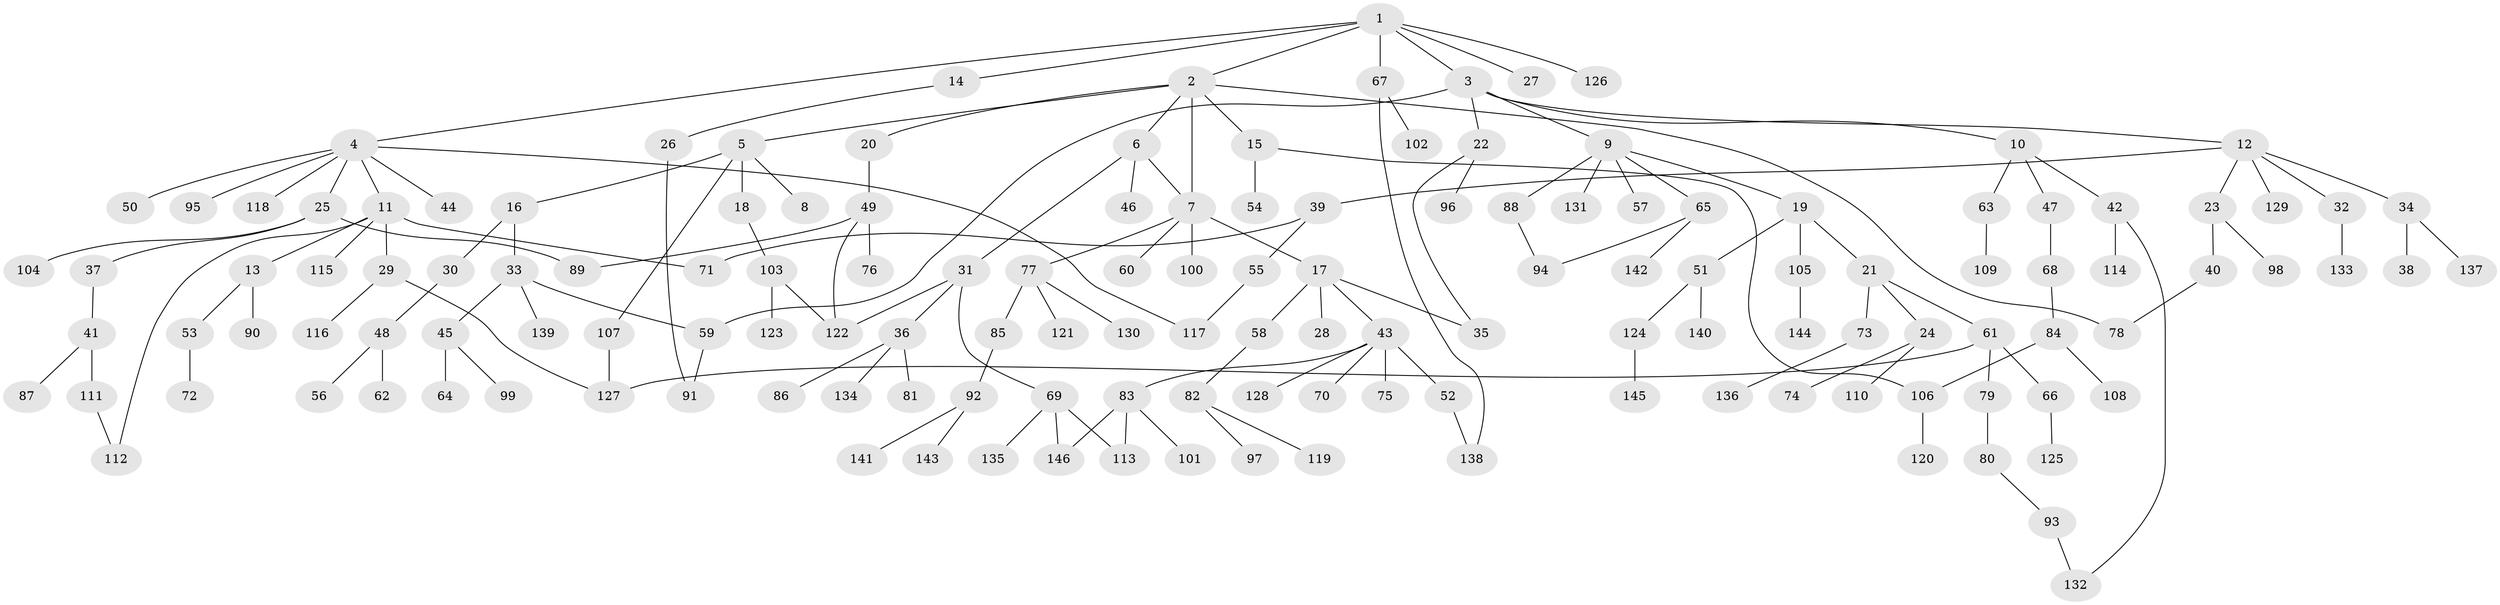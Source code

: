 // coarse degree distribution, {13: 0.009523809523809525, 10: 0.009523809523809525, 6: 0.009523809523809525, 5: 0.08571428571428572, 3: 0.14285714285714285, 1: 0.4095238095238095, 4: 0.05714285714285714, 2: 0.2761904761904762}
// Generated by graph-tools (version 1.1) at 2025/51/02/27/25 19:51:36]
// undirected, 146 vertices, 164 edges
graph export_dot {
graph [start="1"]
  node [color=gray90,style=filled];
  1;
  2;
  3;
  4;
  5;
  6;
  7;
  8;
  9;
  10;
  11;
  12;
  13;
  14;
  15;
  16;
  17;
  18;
  19;
  20;
  21;
  22;
  23;
  24;
  25;
  26;
  27;
  28;
  29;
  30;
  31;
  32;
  33;
  34;
  35;
  36;
  37;
  38;
  39;
  40;
  41;
  42;
  43;
  44;
  45;
  46;
  47;
  48;
  49;
  50;
  51;
  52;
  53;
  54;
  55;
  56;
  57;
  58;
  59;
  60;
  61;
  62;
  63;
  64;
  65;
  66;
  67;
  68;
  69;
  70;
  71;
  72;
  73;
  74;
  75;
  76;
  77;
  78;
  79;
  80;
  81;
  82;
  83;
  84;
  85;
  86;
  87;
  88;
  89;
  90;
  91;
  92;
  93;
  94;
  95;
  96;
  97;
  98;
  99;
  100;
  101;
  102;
  103;
  104;
  105;
  106;
  107;
  108;
  109;
  110;
  111;
  112;
  113;
  114;
  115;
  116;
  117;
  118;
  119;
  120;
  121;
  122;
  123;
  124;
  125;
  126;
  127;
  128;
  129;
  130;
  131;
  132;
  133;
  134;
  135;
  136;
  137;
  138;
  139;
  140;
  141;
  142;
  143;
  144;
  145;
  146;
  1 -- 2;
  1 -- 3;
  1 -- 4;
  1 -- 14;
  1 -- 27;
  1 -- 67;
  1 -- 126;
  2 -- 5;
  2 -- 6;
  2 -- 7;
  2 -- 15;
  2 -- 20;
  2 -- 78;
  3 -- 9;
  3 -- 10;
  3 -- 12;
  3 -- 22;
  3 -- 59;
  4 -- 11;
  4 -- 25;
  4 -- 44;
  4 -- 50;
  4 -- 95;
  4 -- 117;
  4 -- 118;
  5 -- 8;
  5 -- 16;
  5 -- 18;
  5 -- 107;
  6 -- 31;
  6 -- 46;
  6 -- 7;
  7 -- 17;
  7 -- 60;
  7 -- 77;
  7 -- 100;
  9 -- 19;
  9 -- 57;
  9 -- 65;
  9 -- 88;
  9 -- 131;
  10 -- 42;
  10 -- 47;
  10 -- 63;
  11 -- 13;
  11 -- 29;
  11 -- 71;
  11 -- 112;
  11 -- 115;
  12 -- 23;
  12 -- 32;
  12 -- 34;
  12 -- 39;
  12 -- 129;
  13 -- 53;
  13 -- 90;
  14 -- 26;
  15 -- 54;
  15 -- 106;
  16 -- 30;
  16 -- 33;
  17 -- 28;
  17 -- 43;
  17 -- 58;
  17 -- 35;
  18 -- 103;
  19 -- 21;
  19 -- 51;
  19 -- 105;
  20 -- 49;
  21 -- 24;
  21 -- 61;
  21 -- 73;
  22 -- 35;
  22 -- 96;
  23 -- 40;
  23 -- 98;
  24 -- 74;
  24 -- 110;
  25 -- 37;
  25 -- 89;
  25 -- 104;
  26 -- 91;
  29 -- 116;
  29 -- 127;
  30 -- 48;
  31 -- 36;
  31 -- 69;
  31 -- 122;
  32 -- 133;
  33 -- 45;
  33 -- 139;
  33 -- 59;
  34 -- 38;
  34 -- 137;
  36 -- 81;
  36 -- 86;
  36 -- 134;
  37 -- 41;
  39 -- 55;
  39 -- 71;
  40 -- 78;
  41 -- 87;
  41 -- 111;
  42 -- 114;
  42 -- 132;
  43 -- 52;
  43 -- 70;
  43 -- 75;
  43 -- 83;
  43 -- 128;
  45 -- 64;
  45 -- 99;
  47 -- 68;
  48 -- 56;
  48 -- 62;
  49 -- 76;
  49 -- 122;
  49 -- 89;
  51 -- 124;
  51 -- 140;
  52 -- 138;
  53 -- 72;
  55 -- 117;
  58 -- 82;
  59 -- 91;
  61 -- 66;
  61 -- 79;
  61 -- 127;
  63 -- 109;
  65 -- 94;
  65 -- 142;
  66 -- 125;
  67 -- 102;
  67 -- 138;
  68 -- 84;
  69 -- 135;
  69 -- 113;
  69 -- 146;
  73 -- 136;
  77 -- 85;
  77 -- 121;
  77 -- 130;
  79 -- 80;
  80 -- 93;
  82 -- 97;
  82 -- 119;
  83 -- 101;
  83 -- 113;
  83 -- 146;
  84 -- 106;
  84 -- 108;
  85 -- 92;
  88 -- 94;
  92 -- 141;
  92 -- 143;
  93 -- 132;
  103 -- 123;
  103 -- 122;
  105 -- 144;
  106 -- 120;
  107 -- 127;
  111 -- 112;
  124 -- 145;
}
